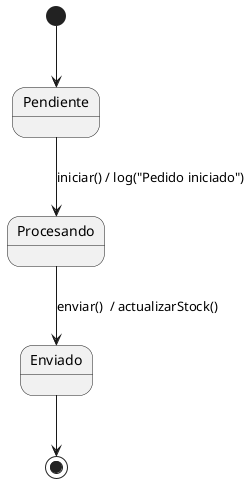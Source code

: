 @startuml
[*] --> Pendiente

Pendiente --> Procesando : iniciar() / log("Pedido iniciado")
Procesando --> Enviado   : enviar()  / actualizarStock()
Enviado --> [*]
@enduml
